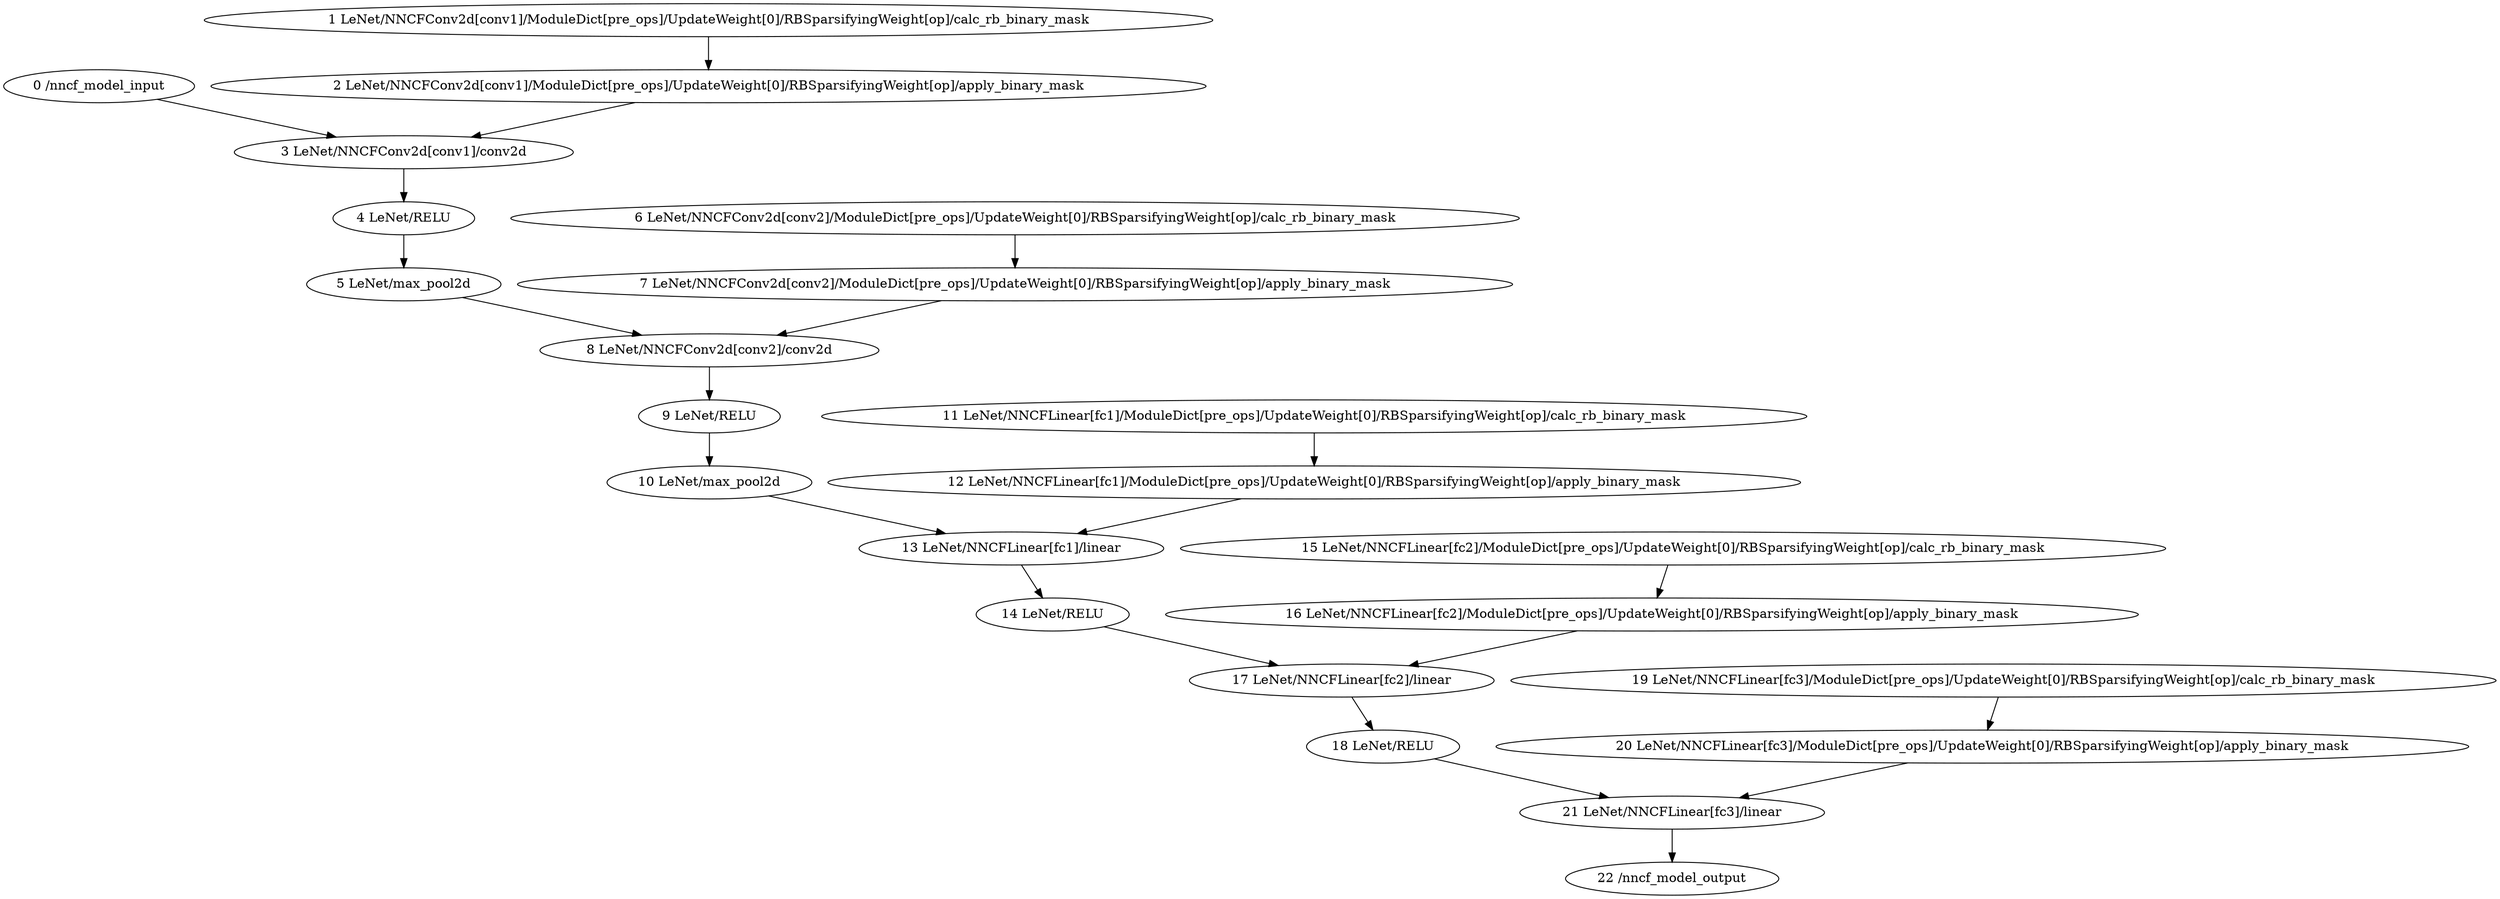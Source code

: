 strict digraph  {
"0 /nncf_model_input" [id=0, scope="", type=nncf_model_input];
"1 LeNet/NNCFConv2d[conv1]/ModuleDict[pre_ops]/UpdateWeight[0]/RBSparsifyingWeight[op]/calc_rb_binary_mask" [id=1, scope="LeNet/NNCFConv2d[conv1]/ModuleDict[pre_ops]/UpdateWeight[0]/RBSparsifyingWeight[op]", type=calc_rb_binary_mask];
"2 LeNet/NNCFConv2d[conv1]/ModuleDict[pre_ops]/UpdateWeight[0]/RBSparsifyingWeight[op]/apply_binary_mask" [id=2, scope="LeNet/NNCFConv2d[conv1]/ModuleDict[pre_ops]/UpdateWeight[0]/RBSparsifyingWeight[op]", type=apply_binary_mask];
"3 LeNet/NNCFConv2d[conv1]/conv2d" [id=3, scope="LeNet/NNCFConv2d[conv1]", type=conv2d];
"4 LeNet/RELU" [id=4, scope=LeNet, type=RELU];
"5 LeNet/max_pool2d" [id=5, scope=LeNet, type=max_pool2d];
"6 LeNet/NNCFConv2d[conv2]/ModuleDict[pre_ops]/UpdateWeight[0]/RBSparsifyingWeight[op]/calc_rb_binary_mask" [id=6, scope="LeNet/NNCFConv2d[conv2]/ModuleDict[pre_ops]/UpdateWeight[0]/RBSparsifyingWeight[op]", type=calc_rb_binary_mask];
"7 LeNet/NNCFConv2d[conv2]/ModuleDict[pre_ops]/UpdateWeight[0]/RBSparsifyingWeight[op]/apply_binary_mask" [id=7, scope="LeNet/NNCFConv2d[conv2]/ModuleDict[pre_ops]/UpdateWeight[0]/RBSparsifyingWeight[op]", type=apply_binary_mask];
"8 LeNet/NNCFConv2d[conv2]/conv2d" [id=8, scope="LeNet/NNCFConv2d[conv2]", type=conv2d];
"9 LeNet/RELU" [id=9, scope=LeNet, type=RELU];
"10 LeNet/max_pool2d" [id=10, scope=LeNet, type=max_pool2d];
"11 LeNet/NNCFLinear[fc1]/ModuleDict[pre_ops]/UpdateWeight[0]/RBSparsifyingWeight[op]/calc_rb_binary_mask" [id=11, scope="LeNet/NNCFLinear[fc1]/ModuleDict[pre_ops]/UpdateWeight[0]/RBSparsifyingWeight[op]", type=calc_rb_binary_mask];
"12 LeNet/NNCFLinear[fc1]/ModuleDict[pre_ops]/UpdateWeight[0]/RBSparsifyingWeight[op]/apply_binary_mask" [id=12, scope="LeNet/NNCFLinear[fc1]/ModuleDict[pre_ops]/UpdateWeight[0]/RBSparsifyingWeight[op]", type=apply_binary_mask];
"13 LeNet/NNCFLinear[fc1]/linear" [id=13, scope="LeNet/NNCFLinear[fc1]", type=linear];
"14 LeNet/RELU" [id=14, scope=LeNet, type=RELU];
"15 LeNet/NNCFLinear[fc2]/ModuleDict[pre_ops]/UpdateWeight[0]/RBSparsifyingWeight[op]/calc_rb_binary_mask" [id=15, scope="LeNet/NNCFLinear[fc2]/ModuleDict[pre_ops]/UpdateWeight[0]/RBSparsifyingWeight[op]", type=calc_rb_binary_mask];
"16 LeNet/NNCFLinear[fc2]/ModuleDict[pre_ops]/UpdateWeight[0]/RBSparsifyingWeight[op]/apply_binary_mask" [id=16, scope="LeNet/NNCFLinear[fc2]/ModuleDict[pre_ops]/UpdateWeight[0]/RBSparsifyingWeight[op]", type=apply_binary_mask];
"17 LeNet/NNCFLinear[fc2]/linear" [id=17, scope="LeNet/NNCFLinear[fc2]", type=linear];
"18 LeNet/RELU" [id=18, scope=LeNet, type=RELU];
"19 LeNet/NNCFLinear[fc3]/ModuleDict[pre_ops]/UpdateWeight[0]/RBSparsifyingWeight[op]/calc_rb_binary_mask" [id=19, scope="LeNet/NNCFLinear[fc3]/ModuleDict[pre_ops]/UpdateWeight[0]/RBSparsifyingWeight[op]", type=calc_rb_binary_mask];
"20 LeNet/NNCFLinear[fc3]/ModuleDict[pre_ops]/UpdateWeight[0]/RBSparsifyingWeight[op]/apply_binary_mask" [id=20, scope="LeNet/NNCFLinear[fc3]/ModuleDict[pre_ops]/UpdateWeight[0]/RBSparsifyingWeight[op]", type=apply_binary_mask];
"21 LeNet/NNCFLinear[fc3]/linear" [id=21, scope="LeNet/NNCFLinear[fc3]", type=linear];
"22 /nncf_model_output" [id=22, scope="", type=nncf_model_output];
"0 /nncf_model_input" -> "3 LeNet/NNCFConv2d[conv1]/conv2d";
"1 LeNet/NNCFConv2d[conv1]/ModuleDict[pre_ops]/UpdateWeight[0]/RBSparsifyingWeight[op]/calc_rb_binary_mask" -> "2 LeNet/NNCFConv2d[conv1]/ModuleDict[pre_ops]/UpdateWeight[0]/RBSparsifyingWeight[op]/apply_binary_mask";
"2 LeNet/NNCFConv2d[conv1]/ModuleDict[pre_ops]/UpdateWeight[0]/RBSparsifyingWeight[op]/apply_binary_mask" -> "3 LeNet/NNCFConv2d[conv1]/conv2d";
"3 LeNet/NNCFConv2d[conv1]/conv2d" -> "4 LeNet/RELU";
"4 LeNet/RELU" -> "5 LeNet/max_pool2d";
"5 LeNet/max_pool2d" -> "8 LeNet/NNCFConv2d[conv2]/conv2d";
"6 LeNet/NNCFConv2d[conv2]/ModuleDict[pre_ops]/UpdateWeight[0]/RBSparsifyingWeight[op]/calc_rb_binary_mask" -> "7 LeNet/NNCFConv2d[conv2]/ModuleDict[pre_ops]/UpdateWeight[0]/RBSparsifyingWeight[op]/apply_binary_mask";
"7 LeNet/NNCFConv2d[conv2]/ModuleDict[pre_ops]/UpdateWeight[0]/RBSparsifyingWeight[op]/apply_binary_mask" -> "8 LeNet/NNCFConv2d[conv2]/conv2d";
"8 LeNet/NNCFConv2d[conv2]/conv2d" -> "9 LeNet/RELU";
"9 LeNet/RELU" -> "10 LeNet/max_pool2d";
"10 LeNet/max_pool2d" -> "13 LeNet/NNCFLinear[fc1]/linear";
"11 LeNet/NNCFLinear[fc1]/ModuleDict[pre_ops]/UpdateWeight[0]/RBSparsifyingWeight[op]/calc_rb_binary_mask" -> "12 LeNet/NNCFLinear[fc1]/ModuleDict[pre_ops]/UpdateWeight[0]/RBSparsifyingWeight[op]/apply_binary_mask";
"12 LeNet/NNCFLinear[fc1]/ModuleDict[pre_ops]/UpdateWeight[0]/RBSparsifyingWeight[op]/apply_binary_mask" -> "13 LeNet/NNCFLinear[fc1]/linear";
"13 LeNet/NNCFLinear[fc1]/linear" -> "14 LeNet/RELU";
"14 LeNet/RELU" -> "17 LeNet/NNCFLinear[fc2]/linear";
"15 LeNet/NNCFLinear[fc2]/ModuleDict[pre_ops]/UpdateWeight[0]/RBSparsifyingWeight[op]/calc_rb_binary_mask" -> "16 LeNet/NNCFLinear[fc2]/ModuleDict[pre_ops]/UpdateWeight[0]/RBSparsifyingWeight[op]/apply_binary_mask";
"16 LeNet/NNCFLinear[fc2]/ModuleDict[pre_ops]/UpdateWeight[0]/RBSparsifyingWeight[op]/apply_binary_mask" -> "17 LeNet/NNCFLinear[fc2]/linear";
"17 LeNet/NNCFLinear[fc2]/linear" -> "18 LeNet/RELU";
"18 LeNet/RELU" -> "21 LeNet/NNCFLinear[fc3]/linear";
"19 LeNet/NNCFLinear[fc3]/ModuleDict[pre_ops]/UpdateWeight[0]/RBSparsifyingWeight[op]/calc_rb_binary_mask" -> "20 LeNet/NNCFLinear[fc3]/ModuleDict[pre_ops]/UpdateWeight[0]/RBSparsifyingWeight[op]/apply_binary_mask";
"20 LeNet/NNCFLinear[fc3]/ModuleDict[pre_ops]/UpdateWeight[0]/RBSparsifyingWeight[op]/apply_binary_mask" -> "21 LeNet/NNCFLinear[fc3]/linear";
"21 LeNet/NNCFLinear[fc3]/linear" -> "22 /nncf_model_output";
}
